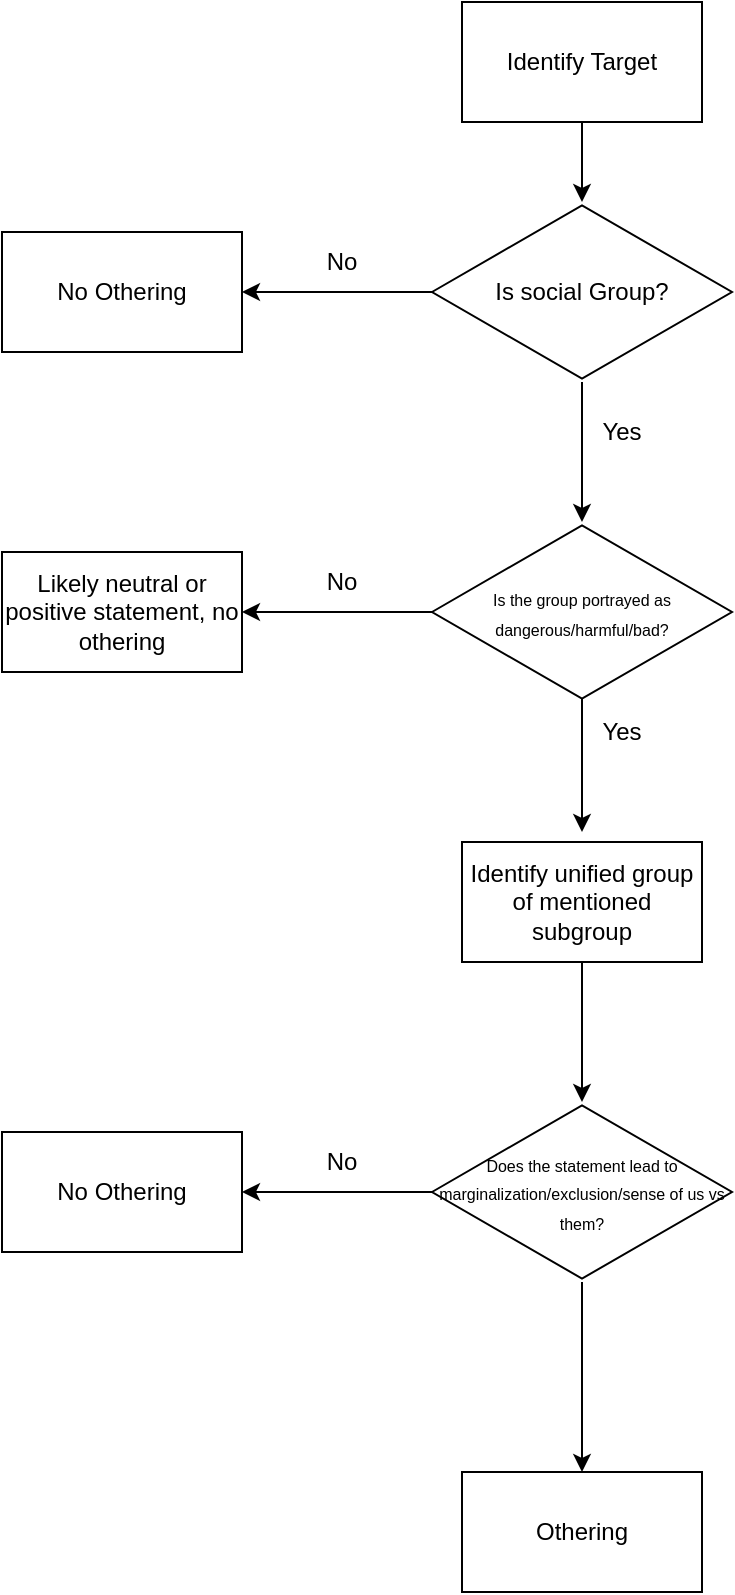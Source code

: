 <mxfile>
    <diagram id="Unx6P0l3T953gXnwWrSu" name="Page-1">
        <mxGraphModel dx="357" dy="254" grid="1" gridSize="10" guides="1" tooltips="1" connect="1" arrows="1" fold="1" page="1" pageScale="1" pageWidth="850" pageHeight="1100" math="0" shadow="0">
            <root>
                <mxCell id="0"/>
                <mxCell id="1" parent="0"/>
                <mxCell id="10" style="edgeStyle=none;html=1;exitX=0.5;exitY=1;exitDx=0;exitDy=0;" edge="1" parent="1" source="8" target="9">
                    <mxGeometry relative="1" as="geometry"/>
                </mxCell>
                <mxCell id="8" value="Identify Target" style="rounded=0;whiteSpace=wrap;html=1;" vertex="1" parent="1">
                    <mxGeometry x="330" y="220" width="120" height="60" as="geometry"/>
                </mxCell>
                <mxCell id="13" value="" style="edgeStyle=none;html=1;" edge="1" parent="1" source="9" target="12">
                    <mxGeometry relative="1" as="geometry"/>
                </mxCell>
                <mxCell id="16" value="" style="edgeStyle=none;html=1;" edge="1" parent="1" source="9">
                    <mxGeometry relative="1" as="geometry">
                        <mxPoint x="390" y="480" as="targetPoint"/>
                    </mxGeometry>
                </mxCell>
                <mxCell id="9" value="Is social Group?" style="html=1;whiteSpace=wrap;aspect=fixed;shape=isoRectangle;" vertex="1" parent="1">
                    <mxGeometry x="315" y="320" width="150" height="90" as="geometry"/>
                </mxCell>
                <mxCell id="12" value="No Othering" style="whiteSpace=wrap;html=1;" vertex="1" parent="1">
                    <mxGeometry x="100" y="335" width="120" height="60" as="geometry"/>
                </mxCell>
                <mxCell id="14" value="No" style="text;html=1;align=center;verticalAlign=middle;whiteSpace=wrap;rounded=0;" vertex="1" parent="1">
                    <mxGeometry x="240" y="335" width="60" height="30" as="geometry"/>
                </mxCell>
                <mxCell id="19" value="Yes" style="text;html=1;align=center;verticalAlign=middle;whiteSpace=wrap;rounded=0;" vertex="1" parent="1">
                    <mxGeometry x="380" y="420" width="60" height="30" as="geometry"/>
                </mxCell>
                <mxCell id="24" value="" style="edgeStyle=none;html=1;" edge="1" parent="1" source="20" target="23">
                    <mxGeometry relative="1" as="geometry"/>
                </mxCell>
                <mxCell id="27" value="" style="edgeStyle=none;html=1;" edge="1" parent="1">
                    <mxGeometry relative="1" as="geometry">
                        <mxPoint x="390" y="550" as="sourcePoint"/>
                        <mxPoint x="390" y="635" as="targetPoint"/>
                    </mxGeometry>
                </mxCell>
                <mxCell id="20" value="&lt;font style=&quot;font-size: 8px;&quot;&gt;Is the group portrayed as dangerous/harmful/bad?&lt;/font&gt;" style="html=1;whiteSpace=wrap;aspect=fixed;shape=isoRectangle;" vertex="1" parent="1">
                    <mxGeometry x="315" y="480" width="150" height="90" as="geometry"/>
                </mxCell>
                <mxCell id="23" value="Likely neutral or positive statement, no othering" style="whiteSpace=wrap;html=1;" vertex="1" parent="1">
                    <mxGeometry x="100" y="495" width="120" height="60" as="geometry"/>
                </mxCell>
                <mxCell id="25" value="No" style="text;html=1;align=center;verticalAlign=middle;whiteSpace=wrap;rounded=0;" vertex="1" parent="1">
                    <mxGeometry x="240" y="495" width="60" height="30" as="geometry"/>
                </mxCell>
                <mxCell id="29" value="Yes" style="text;html=1;align=center;verticalAlign=middle;whiteSpace=wrap;rounded=0;" vertex="1" parent="1">
                    <mxGeometry x="380" y="570" width="60" height="30" as="geometry"/>
                </mxCell>
                <mxCell id="33" style="edgeStyle=none;html=1;" edge="1" parent="1" source="30" target="31">
                    <mxGeometry relative="1" as="geometry"/>
                </mxCell>
                <mxCell id="30" value="Identify unified group of mentioned subgroup" style="rounded=0;whiteSpace=wrap;html=1;" vertex="1" parent="1">
                    <mxGeometry x="330" y="640" width="120" height="60" as="geometry"/>
                </mxCell>
                <mxCell id="37" value="" style="edgeStyle=none;html=1;" edge="1" parent="1" source="31" target="36">
                    <mxGeometry relative="1" as="geometry"/>
                </mxCell>
                <mxCell id="40" value="" style="edgeStyle=none;html=1;" edge="1" parent="1" source="31" target="39">
                    <mxGeometry relative="1" as="geometry"/>
                </mxCell>
                <mxCell id="31" value="&lt;font style=&quot;font-size: 8px;&quot;&gt;Does the statement lead to marginalization/exclusion/sense of us vs them?&lt;/font&gt;" style="html=1;whiteSpace=wrap;aspect=fixed;shape=isoRectangle;" vertex="1" parent="1">
                    <mxGeometry x="315" y="770" width="150" height="90" as="geometry"/>
                </mxCell>
                <mxCell id="36" value="No Othering" style="whiteSpace=wrap;html=1;" vertex="1" parent="1">
                    <mxGeometry x="100" y="785" width="120" height="60" as="geometry"/>
                </mxCell>
                <mxCell id="38" value="No" style="text;html=1;align=center;verticalAlign=middle;whiteSpace=wrap;rounded=0;" vertex="1" parent="1">
                    <mxGeometry x="240" y="785" width="60" height="30" as="geometry"/>
                </mxCell>
                <mxCell id="39" value="Othering" style="whiteSpace=wrap;html=1;" vertex="1" parent="1">
                    <mxGeometry x="330" y="955" width="120" height="60" as="geometry"/>
                </mxCell>
            </root>
        </mxGraphModel>
    </diagram>
</mxfile>